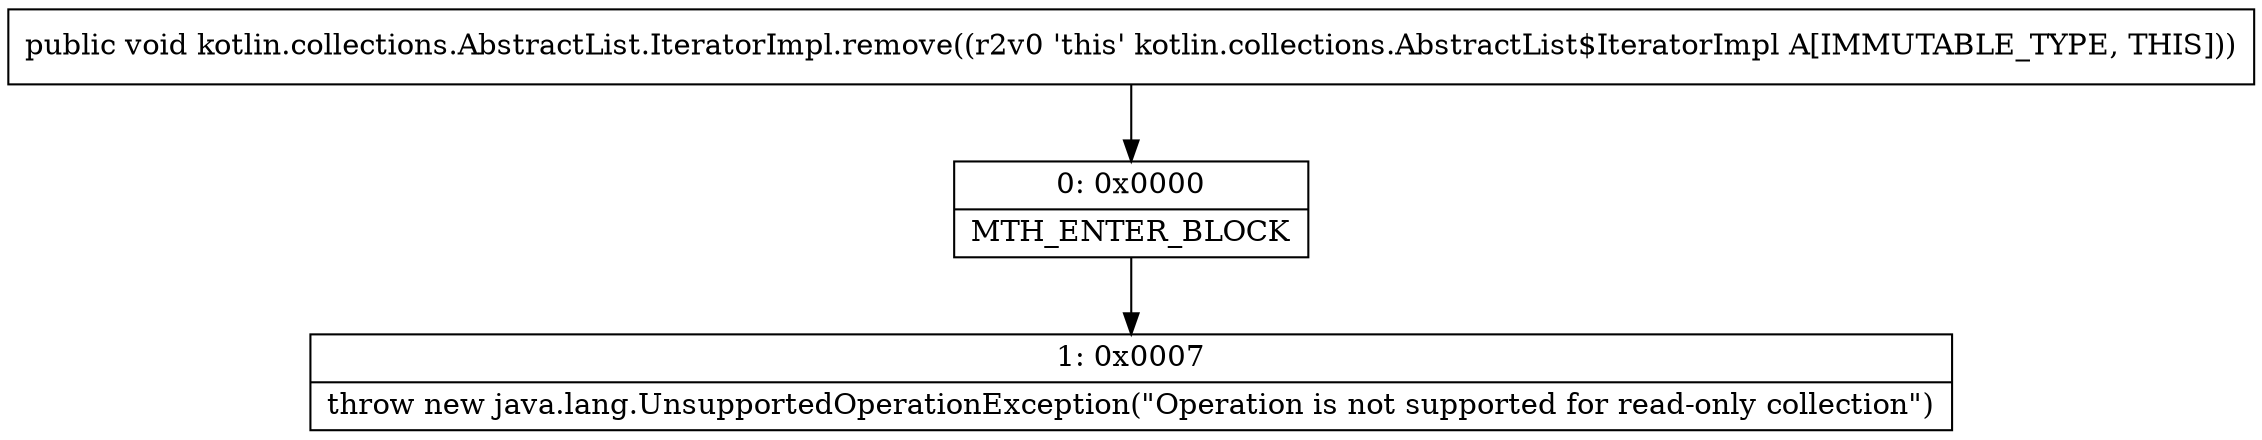 digraph "CFG forkotlin.collections.AbstractList.IteratorImpl.remove()V" {
Node_0 [shape=record,label="{0\:\ 0x0000|MTH_ENTER_BLOCK\l}"];
Node_1 [shape=record,label="{1\:\ 0x0007|throw new java.lang.UnsupportedOperationException(\"Operation is not supported for read\-only collection\")\l}"];
MethodNode[shape=record,label="{public void kotlin.collections.AbstractList.IteratorImpl.remove((r2v0 'this' kotlin.collections.AbstractList$IteratorImpl A[IMMUTABLE_TYPE, THIS])) }"];
MethodNode -> Node_0;
Node_0 -> Node_1;
}

